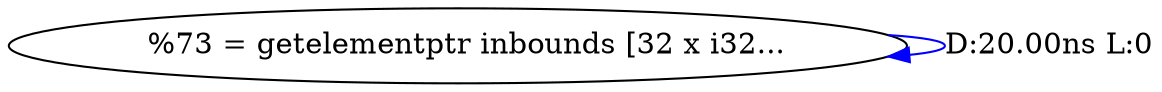digraph {
Node0x25fe3f0[label="  %73 = getelementptr inbounds [32 x i32..."];
Node0x25fe3f0 -> Node0x25fe3f0[label="D:20.00ns L:0",color=blue];
}
